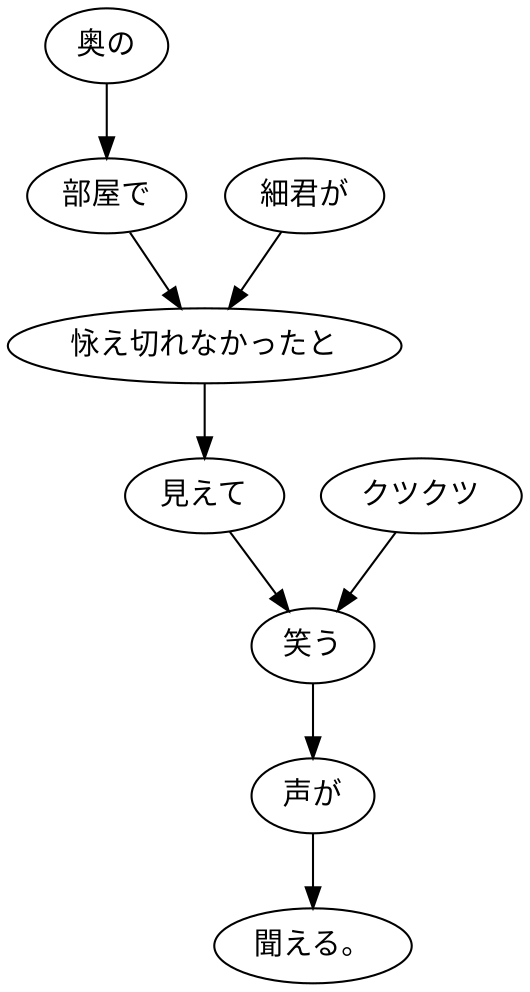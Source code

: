 digraph graph1717 {
	node0 [label="奥の"];
	node1 [label="部屋で"];
	node2 [label="細君が"];
	node3 [label="怺え切れなかったと"];
	node4 [label="見えて"];
	node5 [label="クツクツ"];
	node6 [label="笑う"];
	node7 [label="声が"];
	node8 [label="聞える。"];
	node0 -> node1;
	node1 -> node3;
	node2 -> node3;
	node3 -> node4;
	node4 -> node6;
	node5 -> node6;
	node6 -> node7;
	node7 -> node8;
}

